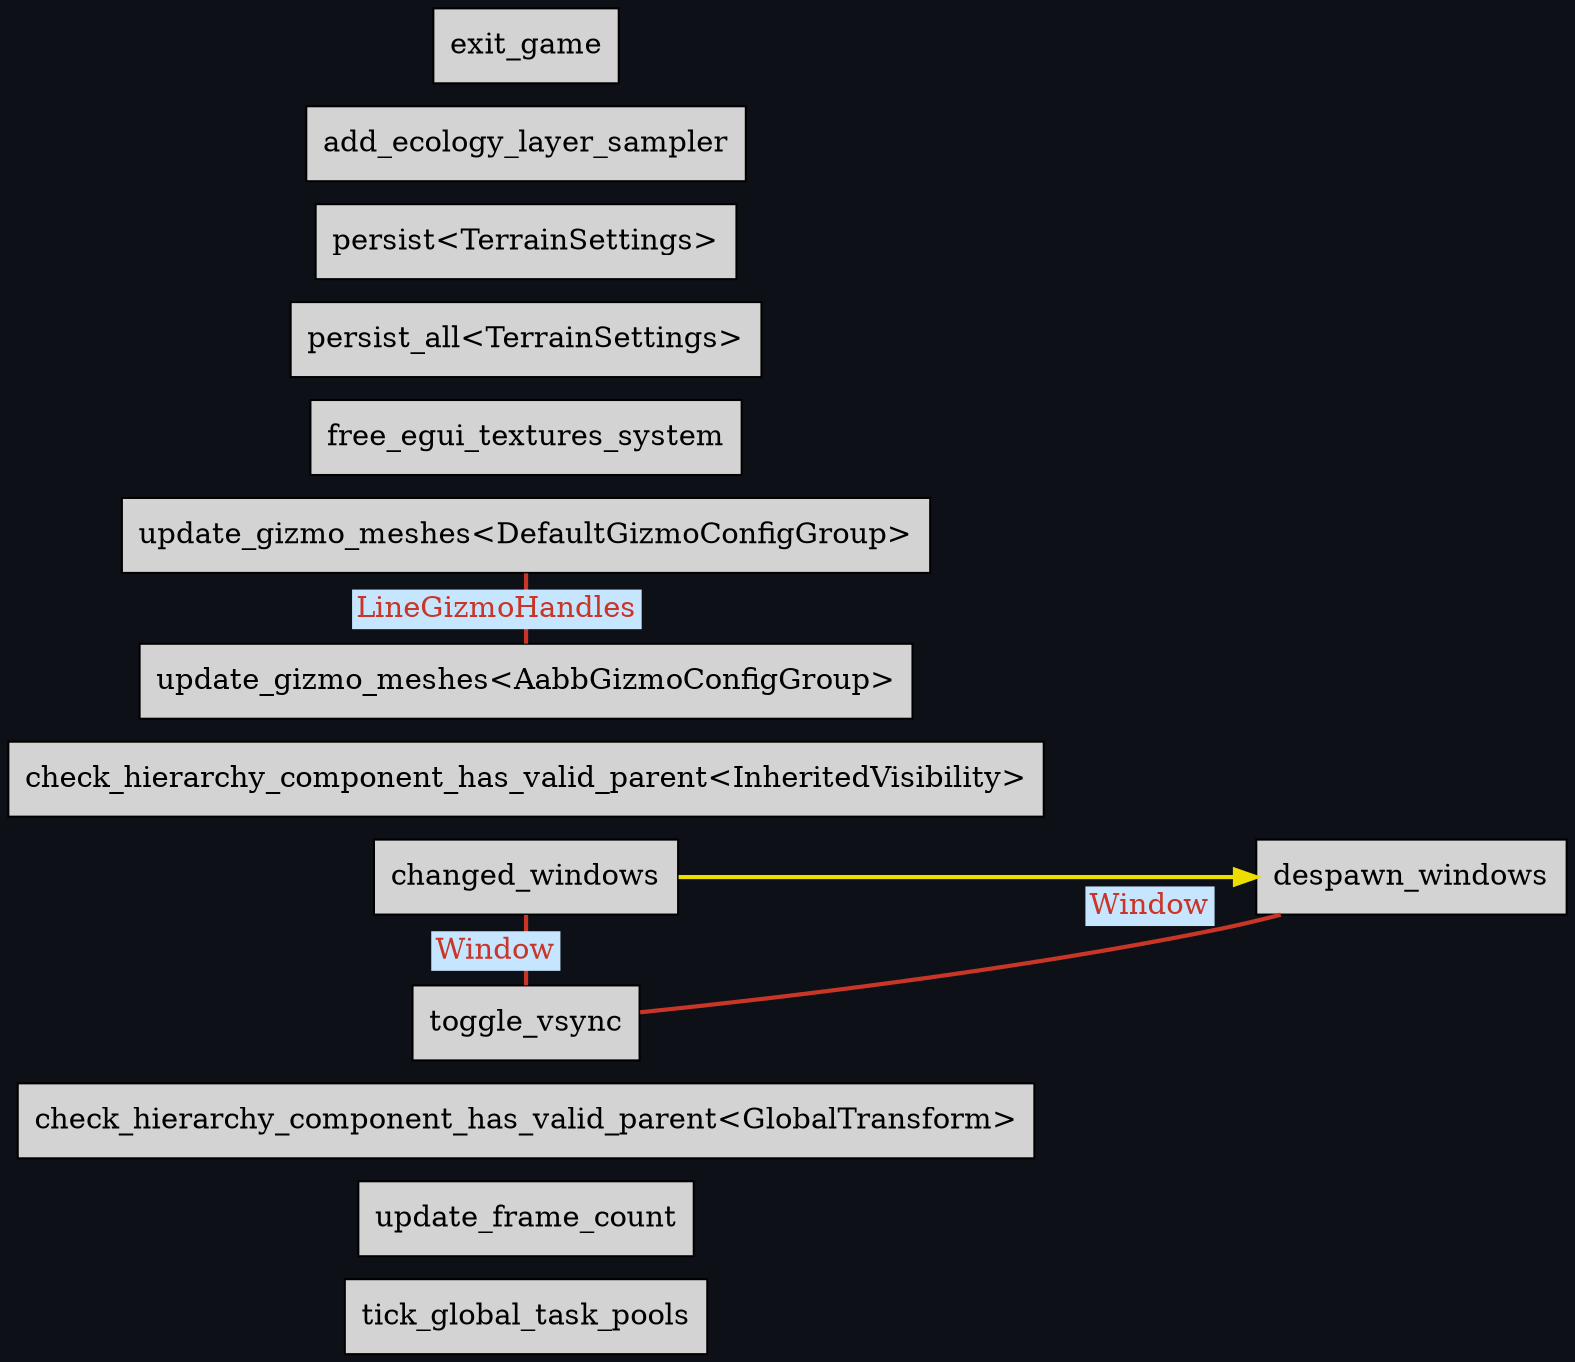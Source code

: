 digraph "" {
	"compound"="true";
	"splines"="spline";
	"rankdir"="LR";
	"bgcolor"="#0d1117";
	"fontname"="Helvetica";
	"nodesep"="0.15";
	edge ["penwidth"="2"];
	node ["shape"="box", "style"="filled"];
	"node_System(0)" ["label"="tick_global_task_pools", "tooltip"="bevy_core::tick_global_task_pools"]
	"node_System(1)" ["label"="update_frame_count", "tooltip"="bevy_core::update_frame_count"]
	"node_System(2)" ["label"="check_hierarchy_component_has_valid_parent<GlobalTransform>", "tooltip"="bevy_hierarchy::valid_parent_check_plugin::check_hierarchy_component_has_valid_parent<bevy_transform::components::global_transform::GlobalTransform>"]
	"node_System(3)" ["label"="changed_windows", "tooltip"="bevy_winit::system::changed_windows"]
	"node_System(4)" ["label"="despawn_windows", "tooltip"="bevy_winit::system::despawn_windows"]
	"node_System(5)" ["label"="check_hierarchy_component_has_valid_parent<InheritedVisibility>", "tooltip"="bevy_hierarchy::valid_parent_check_plugin::check_hierarchy_component_has_valid_parent<bevy_render::view::visibility::InheritedVisibility>"]
	"node_System(6)" ["label"="update_gizmo_meshes<DefaultGizmoConfigGroup>", "tooltip"="bevy_gizmos::update_gizmo_meshes<bevy_gizmos::config::DefaultGizmoConfigGroup>"]
	"node_System(7)" ["label"="update_gizmo_meshes<AabbGizmoConfigGroup>", "tooltip"="bevy_gizmos::update_gizmo_meshes<bevy_gizmos::aabb::AabbGizmoConfigGroup>"]
	"node_System(8)" ["label"="free_egui_textures_system", "tooltip"="bevy_egui::free_egui_textures_system"]
	"node_System(9)" ["label"="persist_all<TerrainSettings>", "tooltip"="config::persist::persist_all<terrain::terrain::settings::TerrainSettings>"]
	"node_System(10)" ["label"="persist<TerrainSettings>", "tooltip"="config::persist::persist<terrain::terrain::settings::TerrainSettings>"]
	"node_System(11)" ["label"="add_ecology_layer_sampler", "tooltip"="terrain::terrain::ecology::add_ecology_layer_sampler"]
	"node_System(12)" ["label"="exit_game", "tooltip"="terrain::exit_game"]
	"node_System(13)" ["label"="toggle_vsync", "tooltip"="terrain::window::toggle_vsync"]
	"node_System(3)" -> "node_System(4)" ["lhead"="", "ltail"="", "tooltip"="changed_windows → despawn_windows", "color"="#eede00"]
	"node_System(3)" -> "node_System(13)" ["dir"="none", "constraint"="false", "color"="#c93526", "fontcolor"="#c93526", "label"=<<table border="0" cellborder="0"><tr><td bgcolor="#c6e6ff">Window</td></tr></table>>, "labeltooltip"="changed_windows — toggle_vsync"]
	"node_System(4)" -> "node_System(13)" ["dir"="none", "constraint"="false", "color"="#c93526", "fontcolor"="#c93526", "label"=<<table border="0" cellborder="0"><tr><td bgcolor="#c6e6ff">Window</td></tr></table>>, "labeltooltip"="despawn_windows — toggle_vsync"]
	"node_System(6)" -> "node_System(7)" ["dir"="none", "constraint"="false", "color"="#c93526", "fontcolor"="#c93526", "label"=<<table border="0" cellborder="0"><tr><td bgcolor="#c6e6ff">LineGizmoHandles</td></tr></table>>, "labeltooltip"="update_gizmo_meshes<DefaultGizmoConfigGroup> — update_gizmo_meshes<AabbGizmoConfigGroup>"]
}
